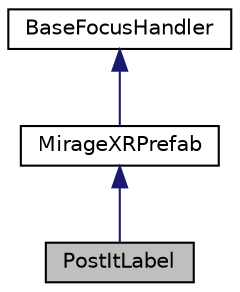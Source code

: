 digraph "PostItLabel"
{
 // INTERACTIVE_SVG=YES
 // LATEX_PDF_SIZE
  edge [fontname="Helvetica",fontsize="10",labelfontname="Helvetica",labelfontsize="10"];
  node [fontname="Helvetica",fontsize="10",shape=record];
  Node1 [label="PostItLabel",height=0.2,width=0.4,color="black", fillcolor="grey75", style="filled", fontcolor="black",tooltip=" "];
  Node2 -> Node1 [dir="back",color="midnightblue",fontsize="10",style="solid",fontname="Helvetica"];
  Node2 [label="MirageXRPrefab",height=0.2,width=0.4,color="black", fillcolor="white", style="filled",URL="$class_mirage_x_r_1_1_mirage_x_r_prefab.html",tooltip="Base class for all the MirageXR prefabs."];
  Node3 -> Node2 [dir="back",color="midnightblue",fontsize="10",style="solid",fontname="Helvetica"];
  Node3 [label="BaseFocusHandler",height=0.2,width=0.4,color="black", fillcolor="white", style="filled",URL="$class_base_focus_handler.html",tooltip=" "];
}
